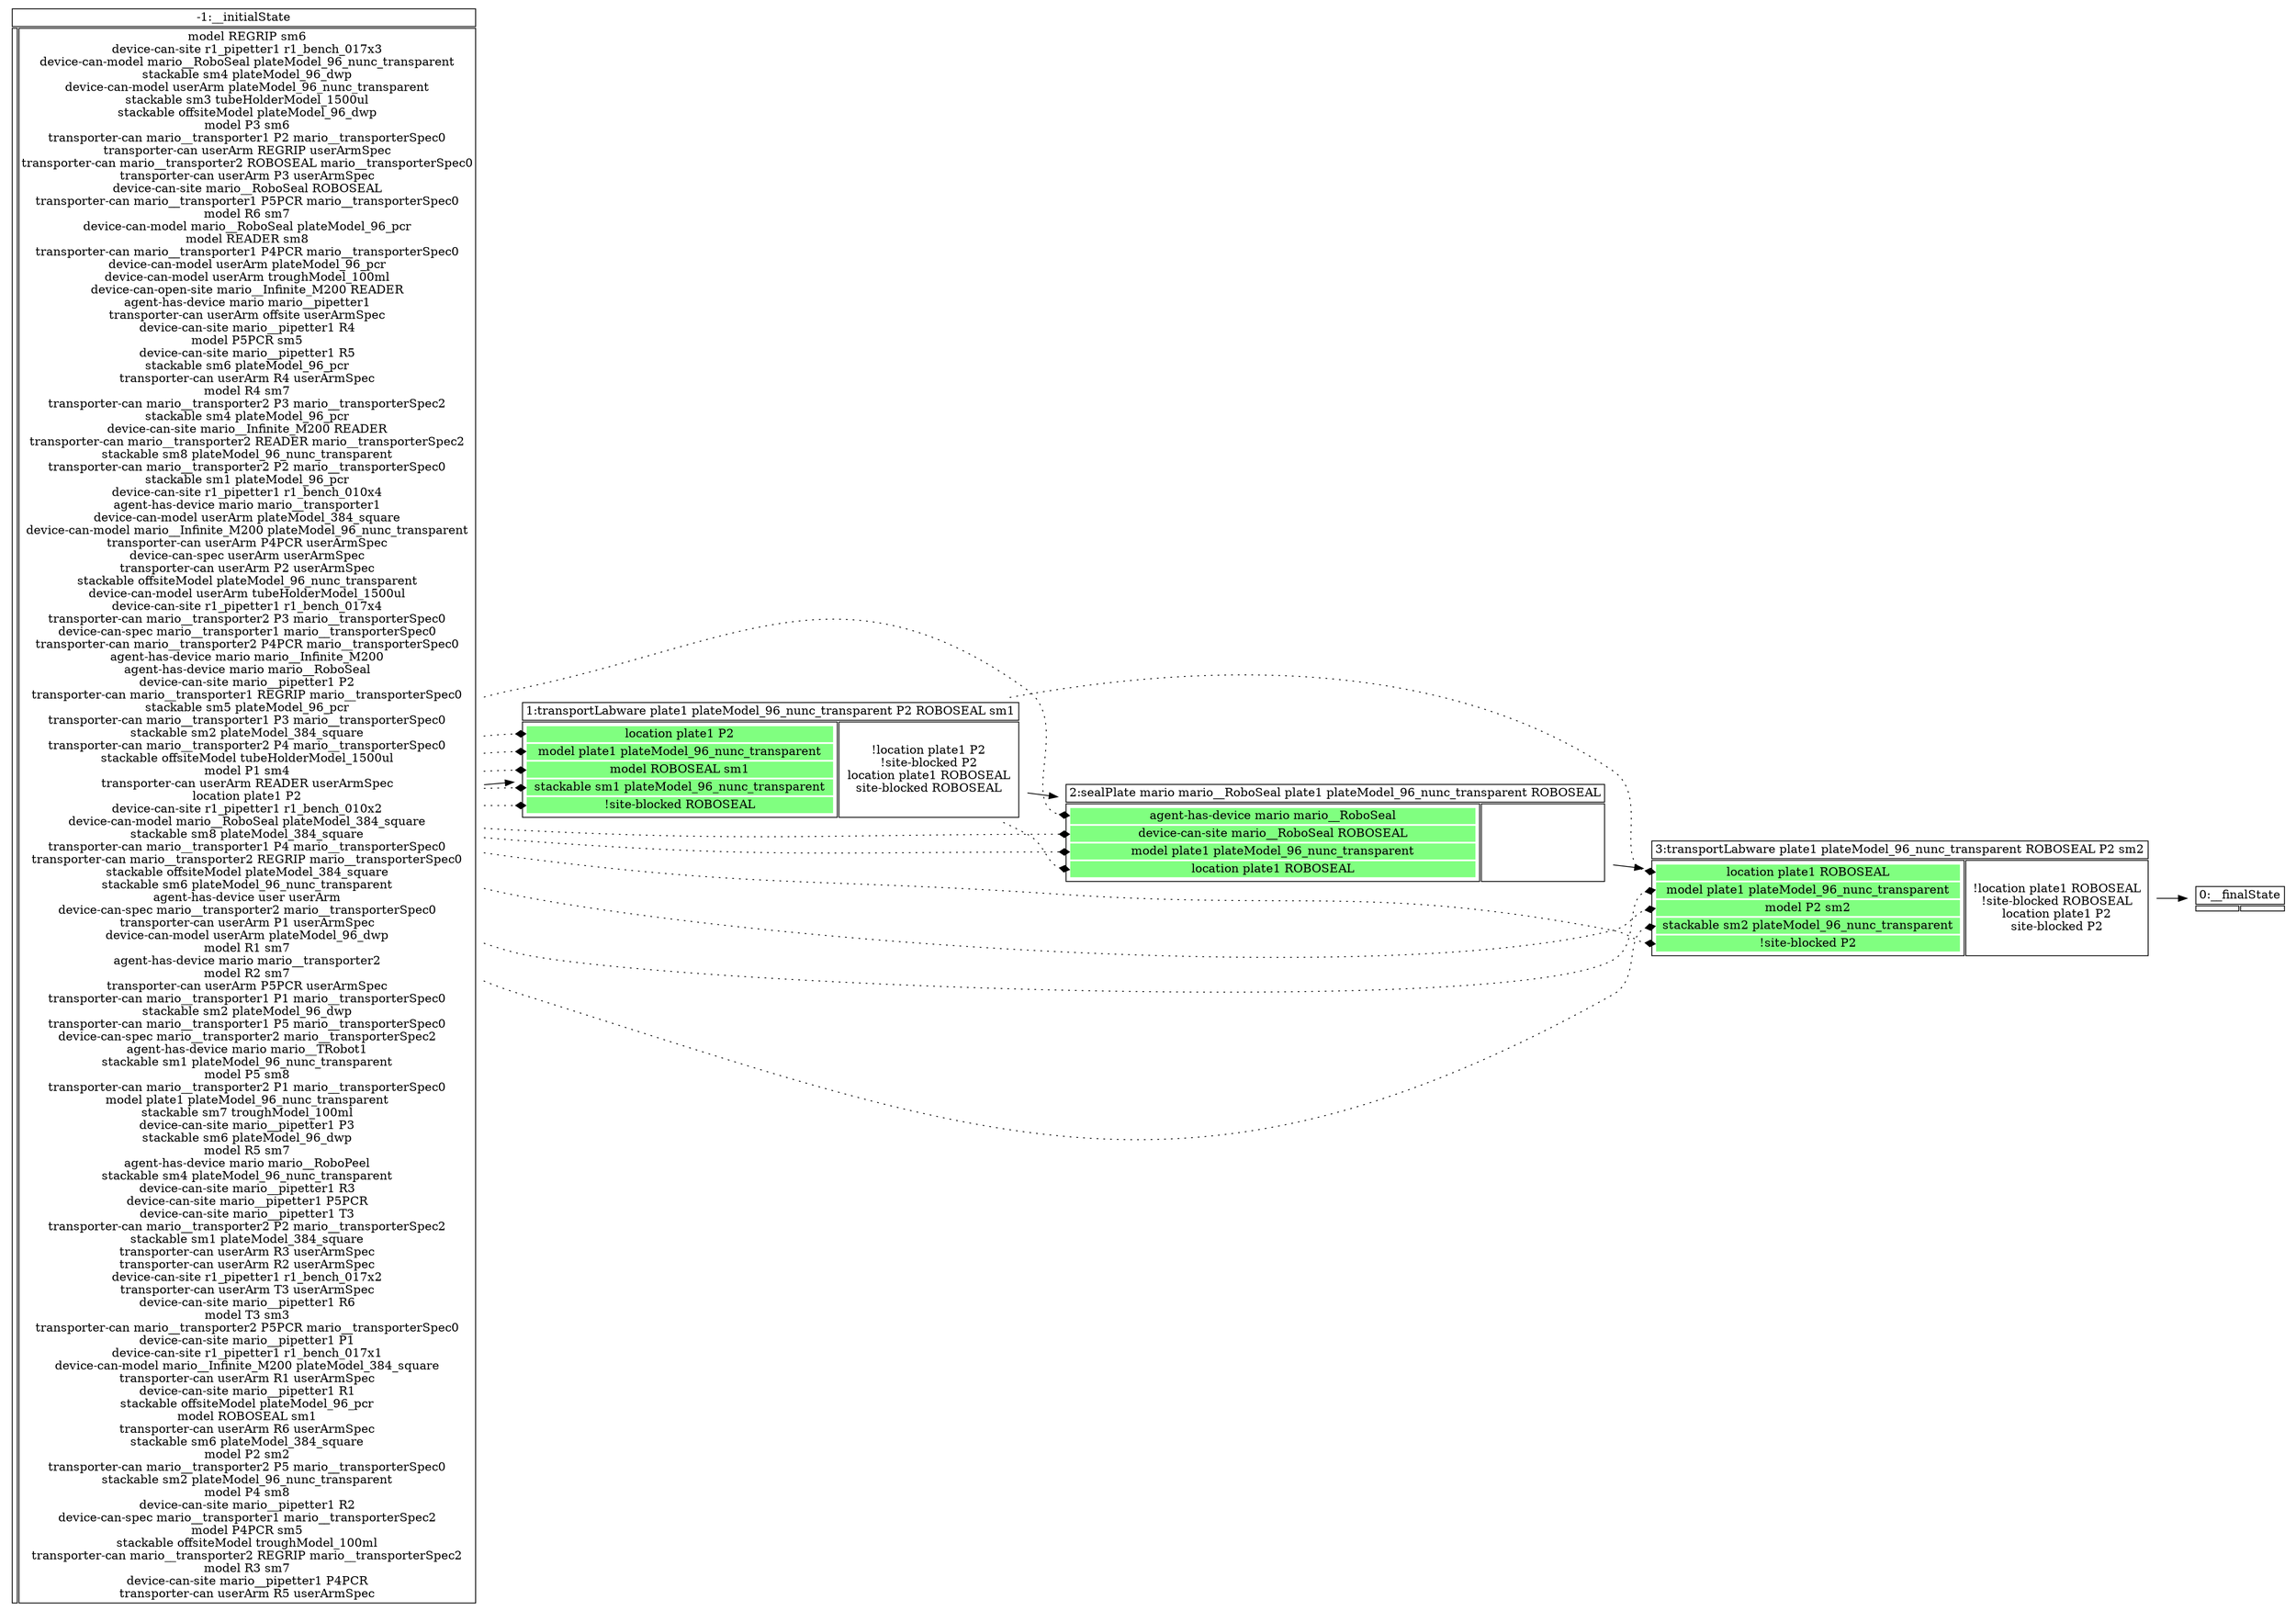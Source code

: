 digraph partialPlan {
	rankdir=LR;
	node [shape=plaintext];
	action0 [label=<<table border="0" cellborder="1"><tr><td colspan="2">-1:__initialState</td></tr><tr><td></td><td>model REGRIP sm6<br/>device-can-site r1_pipetter1 r1_bench_017x3<br/>device-can-model mario__RoboSeal plateModel_96_nunc_transparent<br/>stackable sm4 plateModel_96_dwp<br/>device-can-model userArm plateModel_96_nunc_transparent<br/>stackable sm3 tubeHolderModel_1500ul<br/>stackable offsiteModel plateModel_96_dwp<br/>model P3 sm6<br/>transporter-can mario__transporter1 P2 mario__transporterSpec0<br/>transporter-can userArm REGRIP userArmSpec<br/>transporter-can mario__transporter2 ROBOSEAL mario__transporterSpec0<br/>transporter-can userArm P3 userArmSpec<br/>device-can-site mario__RoboSeal ROBOSEAL<br/>transporter-can mario__transporter1 P5PCR mario__transporterSpec0<br/>model R6 sm7<br/>device-can-model mario__RoboSeal plateModel_96_pcr<br/>model READER sm8<br/>transporter-can mario__transporter1 P4PCR mario__transporterSpec0<br/>device-can-model userArm plateModel_96_pcr<br/>device-can-model userArm troughModel_100ml<br/>device-can-open-site mario__Infinite_M200 READER<br/>agent-has-device mario mario__pipetter1<br/>transporter-can userArm offsite userArmSpec<br/>device-can-site mario__pipetter1 R4<br/>model P5PCR sm5<br/>device-can-site mario__pipetter1 R5<br/>stackable sm6 plateModel_96_pcr<br/>transporter-can userArm R4 userArmSpec<br/>model R4 sm7<br/>transporter-can mario__transporter2 P3 mario__transporterSpec2<br/>stackable sm4 plateModel_96_pcr<br/>device-can-site mario__Infinite_M200 READER<br/>transporter-can mario__transporter2 READER mario__transporterSpec2<br/>stackable sm8 plateModel_96_nunc_transparent<br/>transporter-can mario__transporter2 P2 mario__transporterSpec0<br/>stackable sm1 plateModel_96_pcr<br/>device-can-site r1_pipetter1 r1_bench_010x4<br/>agent-has-device mario mario__transporter1<br/>device-can-model userArm plateModel_384_square<br/>device-can-model mario__Infinite_M200 plateModel_96_nunc_transparent<br/>transporter-can userArm P4PCR userArmSpec<br/>device-can-spec userArm userArmSpec<br/>transporter-can userArm P2 userArmSpec<br/>stackable offsiteModel plateModel_96_nunc_transparent<br/>device-can-model userArm tubeHolderModel_1500ul<br/>device-can-site r1_pipetter1 r1_bench_017x4<br/>transporter-can mario__transporter2 P3 mario__transporterSpec0<br/>device-can-spec mario__transporter1 mario__transporterSpec0<br/>transporter-can mario__transporter2 P4PCR mario__transporterSpec0<br/>agent-has-device mario mario__Infinite_M200<br/>agent-has-device mario mario__RoboSeal<br/>device-can-site mario__pipetter1 P2<br/>transporter-can mario__transporter1 REGRIP mario__transporterSpec0<br/>stackable sm5 plateModel_96_pcr<br/>transporter-can mario__transporter1 P3 mario__transporterSpec0<br/>stackable sm2 plateModel_384_square<br/>transporter-can mario__transporter2 P4 mario__transporterSpec0<br/>stackable offsiteModel tubeHolderModel_1500ul<br/>model P1 sm4<br/>transporter-can userArm READER userArmSpec<br/>location plate1 P2<br/>device-can-site r1_pipetter1 r1_bench_010x2<br/>device-can-model mario__RoboSeal plateModel_384_square<br/>stackable sm8 plateModel_384_square<br/>transporter-can mario__transporter1 P4 mario__transporterSpec0<br/>transporter-can mario__transporter2 REGRIP mario__transporterSpec0<br/>stackable offsiteModel plateModel_384_square<br/>stackable sm6 plateModel_96_nunc_transparent<br/>agent-has-device user userArm<br/>device-can-spec mario__transporter2 mario__transporterSpec0<br/>transporter-can userArm P1 userArmSpec<br/>device-can-model userArm plateModel_96_dwp<br/>model R1 sm7<br/>agent-has-device mario mario__transporter2<br/>model R2 sm7<br/>transporter-can userArm P5PCR userArmSpec<br/>transporter-can mario__transporter1 P1 mario__transporterSpec0<br/>stackable sm2 plateModel_96_dwp<br/>transporter-can mario__transporter1 P5 mario__transporterSpec0<br/>device-can-spec mario__transporter2 mario__transporterSpec2<br/>agent-has-device mario mario__TRobot1<br/>stackable sm1 plateModel_96_nunc_transparent<br/>model P5 sm8<br/>transporter-can mario__transporter2 P1 mario__transporterSpec0<br/>model plate1 plateModel_96_nunc_transparent<br/>stackable sm7 troughModel_100ml<br/>device-can-site mario__pipetter1 P3<br/>stackable sm6 plateModel_96_dwp<br/>model R5 sm7<br/>agent-has-device mario mario__RoboPeel<br/>stackable sm4 plateModel_96_nunc_transparent<br/>device-can-site mario__pipetter1 R3<br/>device-can-site mario__pipetter1 P5PCR<br/>device-can-site mario__pipetter1 T3<br/>transporter-can mario__transporter2 P2 mario__transporterSpec2<br/>stackable sm1 plateModel_384_square<br/>transporter-can userArm R3 userArmSpec<br/>transporter-can userArm R2 userArmSpec<br/>device-can-site r1_pipetter1 r1_bench_017x2<br/>transporter-can userArm T3 userArmSpec<br/>device-can-site mario__pipetter1 R6<br/>model T3 sm3<br/>transporter-can mario__transporter2 P5PCR mario__transporterSpec0<br/>device-can-site mario__pipetter1 P1<br/>device-can-site r1_pipetter1 r1_bench_017x1<br/>device-can-model mario__Infinite_M200 plateModel_384_square<br/>transporter-can userArm R1 userArmSpec<br/>device-can-site mario__pipetter1 R1<br/>stackable offsiteModel plateModel_96_pcr<br/>model ROBOSEAL sm1<br/>transporter-can userArm R6 userArmSpec<br/>stackable sm6 plateModel_384_square<br/>model P2 sm2<br/>transporter-can mario__transporter2 P5 mario__transporterSpec0<br/>stackable sm2 plateModel_96_nunc_transparent<br/>model P4 sm8<br/>device-can-site mario__pipetter1 R2<br/>device-can-spec mario__transporter1 mario__transporterSpec2<br/>model P4PCR sm5<br/>stackable offsiteModel troughModel_100ml<br/>transporter-can mario__transporter2 REGRIP mario__transporterSpec2<br/>model R3 sm7<br/>device-can-site mario__pipetter1 P4PCR<br/>transporter-can userArm R5 userArmSpec</td></tr></table>>];
	action1 [label=<<table border="0" cellborder="1"><tr><td colspan="2">0:__finalState</td></tr><tr><td></td><td></td></tr></table>>];
	action2 [label=<<table border="0" cellborder="1"><tr><td colspan="2">1:transportLabware plate1 plateModel_96_nunc_transparent P2 ROBOSEAL sm1</td></tr><tr><td><table border="0"><tr><td port="0" bgcolor="#80ff80">location plate1 P2</td></tr><tr><td port="1" bgcolor="#80ff80">model plate1 plateModel_96_nunc_transparent</td></tr><tr><td port="2" bgcolor="#80ff80">model ROBOSEAL sm1</td></tr><tr><td port="3" bgcolor="#80ff80">stackable sm1 plateModel_96_nunc_transparent</td></tr><tr><td port="4" bgcolor="#80ff80">!site-blocked ROBOSEAL</td></tr></table></td><td>!location plate1 P2<br/>!site-blocked P2<br/>location plate1 ROBOSEAL<br/>site-blocked ROBOSEAL</td></tr></table>>];
	action3 [label=<<table border="0" cellborder="1"><tr><td colspan="2">2:sealPlate mario mario__RoboSeal plate1 plateModel_96_nunc_transparent ROBOSEAL</td></tr><tr><td><table border="0"><tr><td port="0" bgcolor="#80ff80">agent-has-device mario mario__RoboSeal</td></tr><tr><td port="1" bgcolor="#80ff80">device-can-site mario__RoboSeal ROBOSEAL</td></tr><tr><td port="2" bgcolor="#80ff80">model plate1 plateModel_96_nunc_transparent</td></tr><tr><td port="3" bgcolor="#80ff80">location plate1 ROBOSEAL</td></tr></table></td><td></td></tr></table>>];
	action4 [label=<<table border="0" cellborder="1"><tr><td colspan="2">3:transportLabware plate1 plateModel_96_nunc_transparent ROBOSEAL P2 sm2</td></tr><tr><td><table border="0"><tr><td port="0" bgcolor="#80ff80">location plate1 ROBOSEAL</td></tr><tr><td port="1" bgcolor="#80ff80">model plate1 plateModel_96_nunc_transparent</td></tr><tr><td port="2" bgcolor="#80ff80">model P2 sm2</td></tr><tr><td port="3" bgcolor="#80ff80">stackable sm2 plateModel_96_nunc_transparent</td></tr><tr><td port="4" bgcolor="#80ff80">!site-blocked P2</td></tr></table></td><td>!location plate1 ROBOSEAL<br/>!site-blocked ROBOSEAL<br/>location plate1 P2<br/>site-blocked P2</td></tr></table>>];
	action2 -> action3;
	action4 -> action1;
	action3 -> action4;
	action0 -> action2;
	action0 -> action2:0 [style=dotted arrowhead=diamond];
	action0 -> action2:1 [style=dotted arrowhead=diamond];
	action0 -> action2:3 [style=dotted arrowhead=diamond];
	action2 -> action4:0 [style=dotted arrowhead=diamond];
	action0 -> action4:4 [style=dotted arrowhead=diamond];
	action0 -> action2:4 [style=dotted arrowhead=diamond];
	action0 -> action4:2 [style=dotted arrowhead=diamond];
	action0 -> action3:1 [style=dotted arrowhead=diamond];
	action2 -> action3:3 [style=dotted arrowhead=diamond];
	action0 -> action4:1 [style=dotted arrowhead=diamond];
	action0 -> action2:2 [style=dotted arrowhead=diamond];
	action0 -> action3:2 [style=dotted arrowhead=diamond];
	action0 -> action3:0 [style=dotted arrowhead=diamond];
	action0 -> action4:3 [style=dotted arrowhead=diamond];
}
